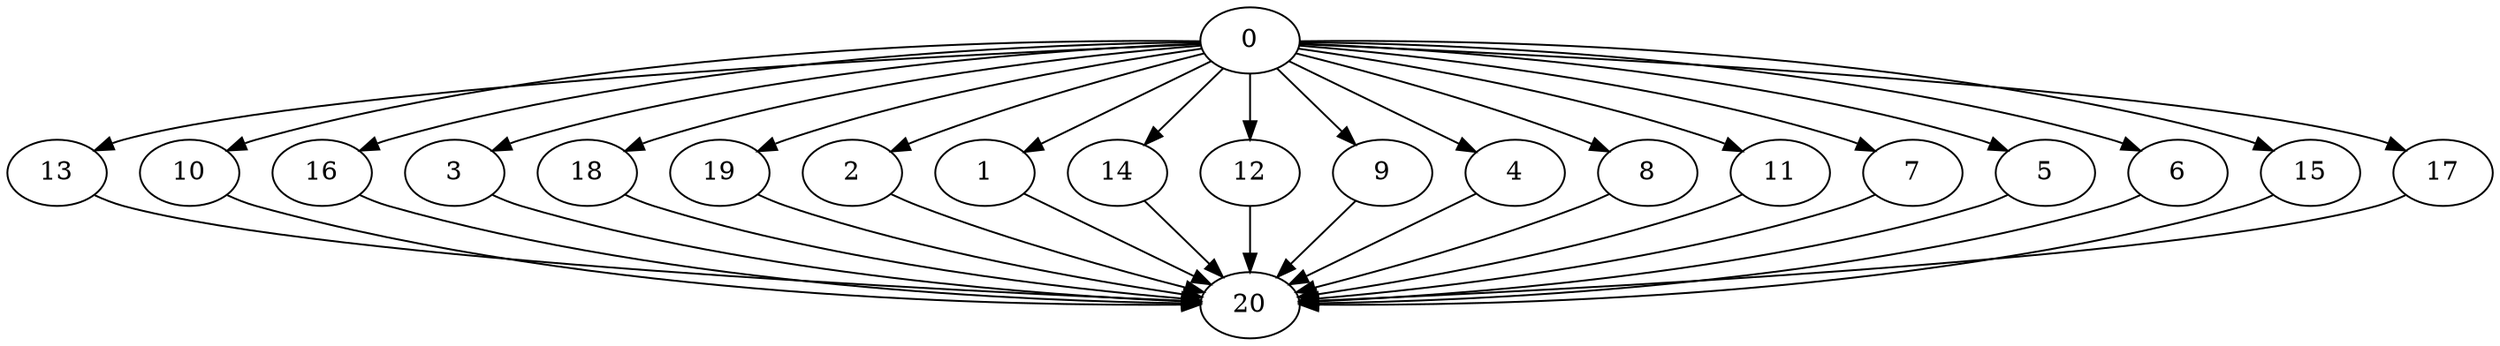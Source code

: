 digraph "Fork_Join_Nodes_21_CCR_0.10_WeightType_Random#2_Heterogeneous-4-2-strong" {
0 [Weight=82];
13 [Weight=185];
10 [Weight=185];
16 [Weight=165];
3 [Weight=165];
18 [Weight=165];
19 [Weight=165];
2 [Weight=165];
1 [Weight=144];
14 [Weight=144];
12 [Weight=144];
9 [Weight=144];
4 [Weight=124];
8 [Weight=103];
11 [Weight=82];
7 [Weight=62];
5 [Weight=41];
6 [Weight=41];
15 [Weight=41];
17 [Weight=41];
20 [Weight=62];
0 -> 8 [Weight=6];
2 -> 20 [Weight=3];
4 -> 20 [Weight=2];
0 -> 19 [Weight=5];
9 -> 20 [Weight=3];
0 -> 12 [Weight=3];
7 -> 20 [Weight=9];
18 -> 20 [Weight=7];
10 -> 20 [Weight=6];
5 -> 20 [Weight=10];
0 -> 1 [Weight=7];
17 -> 20 [Weight=5];
0 -> 10 [Weight=7];
0 -> 2 [Weight=9];
13 -> 20 [Weight=8];
0 -> 13 [Weight=7];
0 -> 9 [Weight=7];
0 -> 7 [Weight=2];
12 -> 20 [Weight=4];
19 -> 20 [Weight=7];
0 -> 16 [Weight=5];
0 -> 17 [Weight=9];
0 -> 18 [Weight=3];
0 -> 14 [Weight=8];
8 -> 20 [Weight=3];
1 -> 20 [Weight=9];
0 -> 6 [Weight=3];
16 -> 20 [Weight=9];
0 -> 5 [Weight=9];
15 -> 20 [Weight=8];
14 -> 20 [Weight=5];
0 -> 15 [Weight=9];
0 -> 4 [Weight=10];
11 -> 20 [Weight=6];
6 -> 20 [Weight=10];
3 -> 20 [Weight=7];
0 -> 11 [Weight=9];
0 -> 3 [Weight=6];
}
